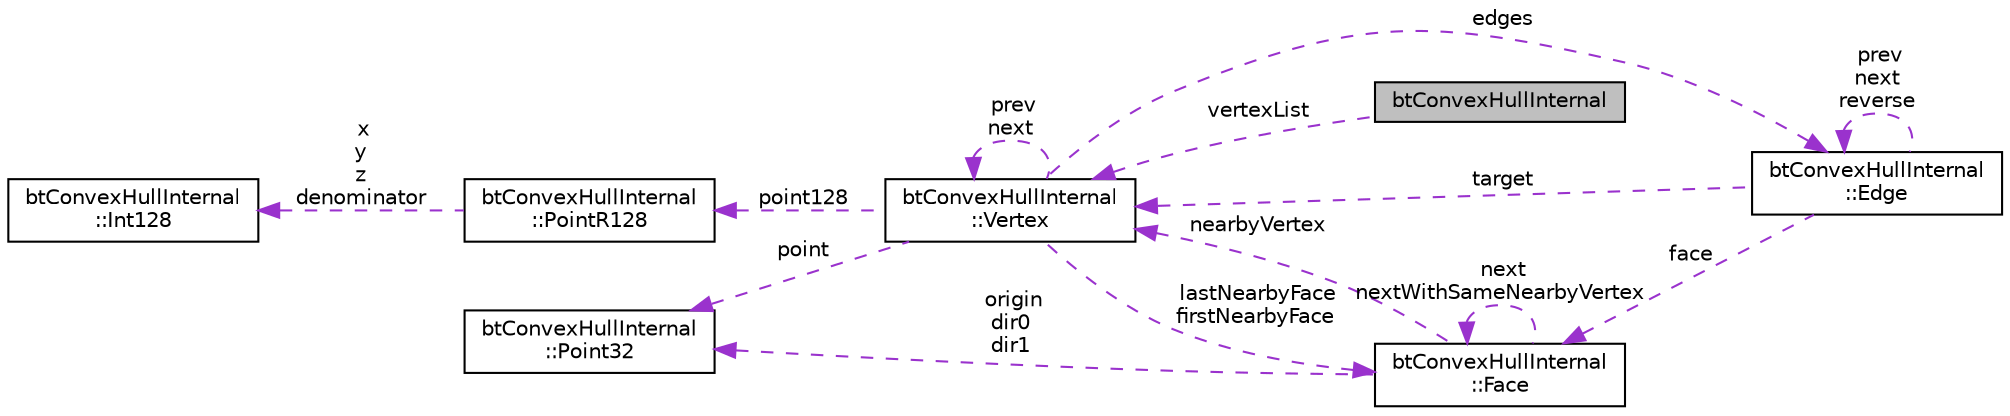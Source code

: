 digraph "btConvexHullInternal"
{
  edge [fontname="Helvetica",fontsize="10",labelfontname="Helvetica",labelfontsize="10"];
  node [fontname="Helvetica",fontsize="10",shape=record];
  rankdir="LR";
  Node1 [label="btConvexHullInternal",height=0.2,width=0.4,color="black", fillcolor="grey75", style="filled", fontcolor="black"];
  Node2 -> Node1 [dir="back",color="darkorchid3",fontsize="10",style="dashed",label=" vertexList" ,fontname="Helvetica"];
  Node2 [label="btConvexHullInternal\l::Vertex",height=0.2,width=0.4,color="black", fillcolor="white", style="filled",URL="$classbt_convex_hull_internal_1_1_vertex.html"];
  Node3 -> Node2 [dir="back",color="darkorchid3",fontsize="10",style="dashed",label=" point128" ,fontname="Helvetica"];
  Node3 [label="btConvexHullInternal\l::PointR128",height=0.2,width=0.4,color="black", fillcolor="white", style="filled",URL="$classbt_convex_hull_internal_1_1_point_r128.html"];
  Node4 -> Node3 [dir="back",color="darkorchid3",fontsize="10",style="dashed",label=" x\ny\nz\ndenominator" ,fontname="Helvetica"];
  Node4 [label="btConvexHullInternal\l::Int128",height=0.2,width=0.4,color="black", fillcolor="white", style="filled",URL="$classbt_convex_hull_internal_1_1_int128.html"];
  Node5 -> Node2 [dir="back",color="darkorchid3",fontsize="10",style="dashed",label=" point" ,fontname="Helvetica"];
  Node5 [label="btConvexHullInternal\l::Point32",height=0.2,width=0.4,color="black", fillcolor="white", style="filled",URL="$classbt_convex_hull_internal_1_1_point32.html"];
  Node6 -> Node2 [dir="back",color="darkorchid3",fontsize="10",style="dashed",label=" lastNearbyFace\nfirstNearbyFace" ,fontname="Helvetica"];
  Node6 [label="btConvexHullInternal\l::Face",height=0.2,width=0.4,color="black", fillcolor="white", style="filled",URL="$classbt_convex_hull_internal_1_1_face.html"];
  Node5 -> Node6 [dir="back",color="darkorchid3",fontsize="10",style="dashed",label=" origin\ndir0\ndir1" ,fontname="Helvetica"];
  Node6 -> Node6 [dir="back",color="darkorchid3",fontsize="10",style="dashed",label=" next\nnextWithSameNearbyVertex" ,fontname="Helvetica"];
  Node2 -> Node6 [dir="back",color="darkorchid3",fontsize="10",style="dashed",label=" nearbyVertex" ,fontname="Helvetica"];
  Node7 -> Node2 [dir="back",color="darkorchid3",fontsize="10",style="dashed",label=" edges" ,fontname="Helvetica"];
  Node7 [label="btConvexHullInternal\l::Edge",height=0.2,width=0.4,color="black", fillcolor="white", style="filled",URL="$classbt_convex_hull_internal_1_1_edge.html"];
  Node6 -> Node7 [dir="back",color="darkorchid3",fontsize="10",style="dashed",label=" face" ,fontname="Helvetica"];
  Node7 -> Node7 [dir="back",color="darkorchid3",fontsize="10",style="dashed",label=" prev\nnext\nreverse" ,fontname="Helvetica"];
  Node2 -> Node7 [dir="back",color="darkorchid3",fontsize="10",style="dashed",label=" target" ,fontname="Helvetica"];
  Node2 -> Node2 [dir="back",color="darkorchid3",fontsize="10",style="dashed",label=" prev\nnext" ,fontname="Helvetica"];
}

